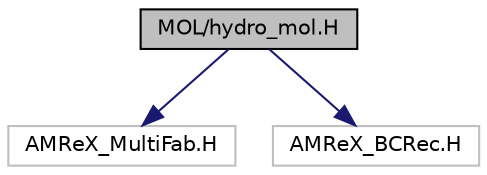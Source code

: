 digraph "MOL/hydro_mol.H"
{
 // LATEX_PDF_SIZE
  edge [fontname="Helvetica",fontsize="10",labelfontname="Helvetica",labelfontsize="10"];
  node [fontname="Helvetica",fontsize="10",shape=record];
  Node1 [label="MOL/hydro_mol.H",height=0.2,width=0.4,color="black", fillcolor="grey75", style="filled", fontcolor="black",tooltip="A documented file."];
  Node1 -> Node2 [color="midnightblue",fontsize="10",style="solid",fontname="Helvetica"];
  Node2 [label="AMReX_MultiFab.H",height=0.2,width=0.4,color="grey75", fillcolor="white", style="filled",tooltip=" "];
  Node1 -> Node3 [color="midnightblue",fontsize="10",style="solid",fontname="Helvetica"];
  Node3 [label="AMReX_BCRec.H",height=0.2,width=0.4,color="grey75", fillcolor="white", style="filled",tooltip=" "];
}
